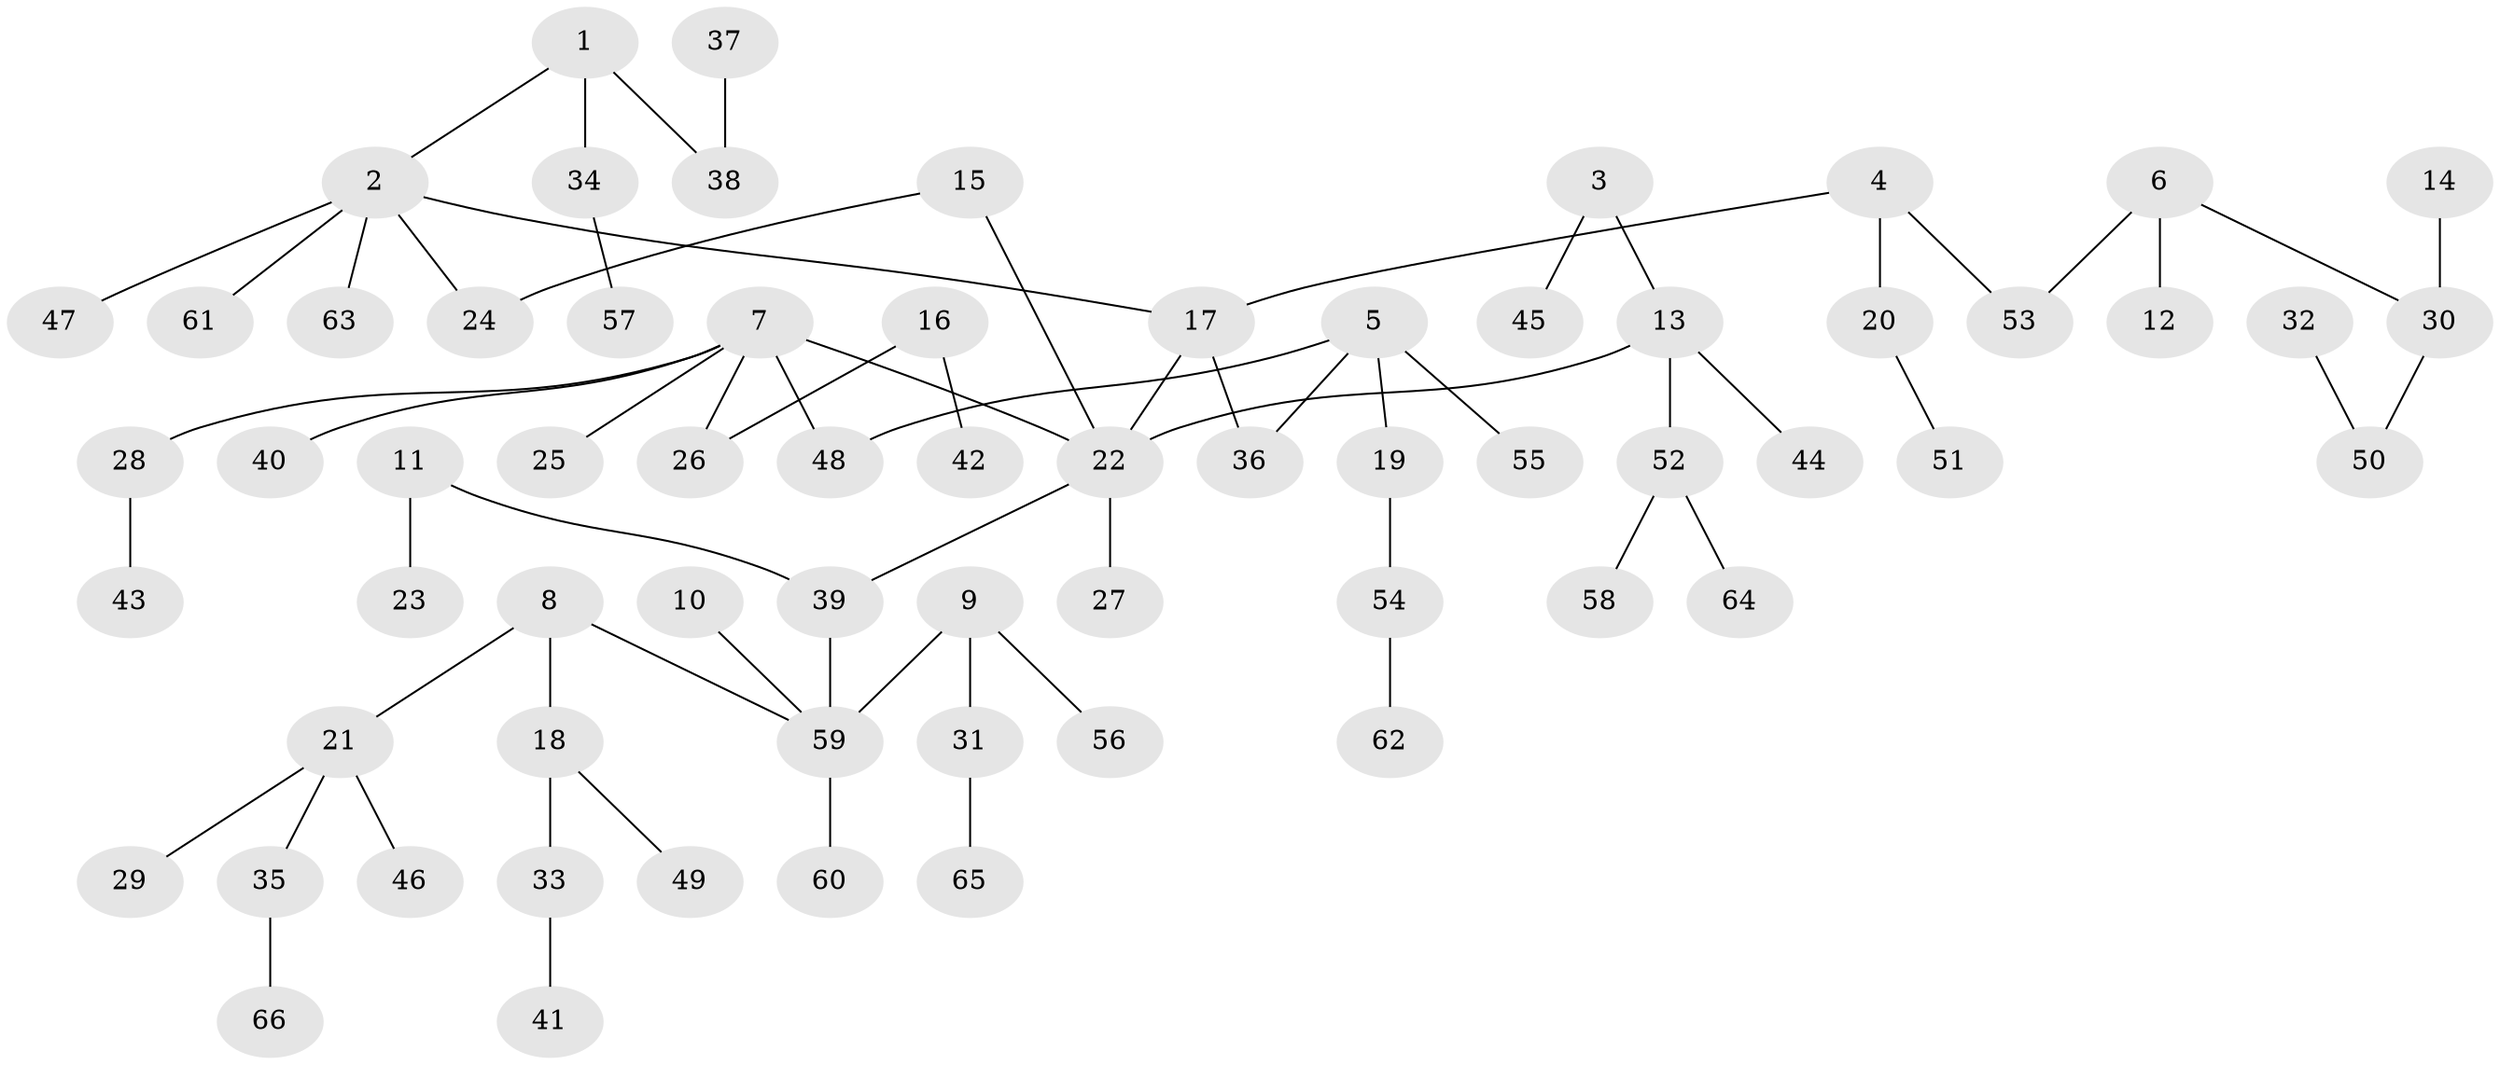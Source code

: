// original degree distribution, {6: 0.022727272727272728, 4: 0.08333333333333333, 3: 0.13636363636363635, 5: 0.022727272727272728, 2: 0.2878787878787879, 1: 0.44696969696969696}
// Generated by graph-tools (version 1.1) at 2025/01/03/09/25 03:01:00]
// undirected, 66 vertices, 67 edges
graph export_dot {
graph [start="1"]
  node [color=gray90,style=filled];
  1;
  2;
  3;
  4;
  5;
  6;
  7;
  8;
  9;
  10;
  11;
  12;
  13;
  14;
  15;
  16;
  17;
  18;
  19;
  20;
  21;
  22;
  23;
  24;
  25;
  26;
  27;
  28;
  29;
  30;
  31;
  32;
  33;
  34;
  35;
  36;
  37;
  38;
  39;
  40;
  41;
  42;
  43;
  44;
  45;
  46;
  47;
  48;
  49;
  50;
  51;
  52;
  53;
  54;
  55;
  56;
  57;
  58;
  59;
  60;
  61;
  62;
  63;
  64;
  65;
  66;
  1 -- 2 [weight=1.0];
  1 -- 34 [weight=1.0];
  1 -- 38 [weight=1.0];
  2 -- 17 [weight=1.0];
  2 -- 24 [weight=1.0];
  2 -- 47 [weight=1.0];
  2 -- 61 [weight=1.0];
  2 -- 63 [weight=1.0];
  3 -- 13 [weight=1.0];
  3 -- 45 [weight=1.0];
  4 -- 17 [weight=1.0];
  4 -- 20 [weight=1.0];
  4 -- 53 [weight=1.0];
  5 -- 19 [weight=1.0];
  5 -- 36 [weight=1.0];
  5 -- 48 [weight=1.0];
  5 -- 55 [weight=1.0];
  6 -- 12 [weight=1.0];
  6 -- 30 [weight=1.0];
  6 -- 53 [weight=1.0];
  7 -- 22 [weight=1.0];
  7 -- 25 [weight=1.0];
  7 -- 26 [weight=1.0];
  7 -- 28 [weight=1.0];
  7 -- 40 [weight=1.0];
  7 -- 48 [weight=1.0];
  8 -- 18 [weight=1.0];
  8 -- 21 [weight=1.0];
  8 -- 59 [weight=1.0];
  9 -- 31 [weight=1.0];
  9 -- 56 [weight=1.0];
  9 -- 59 [weight=1.0];
  10 -- 59 [weight=1.0];
  11 -- 23 [weight=1.0];
  11 -- 39 [weight=1.0];
  13 -- 22 [weight=1.0];
  13 -- 44 [weight=1.0];
  13 -- 52 [weight=1.0];
  14 -- 30 [weight=1.0];
  15 -- 22 [weight=1.0];
  15 -- 24 [weight=1.0];
  16 -- 26 [weight=1.0];
  16 -- 42 [weight=1.0];
  17 -- 22 [weight=1.0];
  17 -- 36 [weight=1.0];
  18 -- 33 [weight=1.0];
  18 -- 49 [weight=1.0];
  19 -- 54 [weight=1.0];
  20 -- 51 [weight=1.0];
  21 -- 29 [weight=1.0];
  21 -- 35 [weight=1.0];
  21 -- 46 [weight=1.0];
  22 -- 27 [weight=1.0];
  22 -- 39 [weight=1.0];
  28 -- 43 [weight=1.0];
  30 -- 50 [weight=1.0];
  31 -- 65 [weight=1.0];
  32 -- 50 [weight=1.0];
  33 -- 41 [weight=1.0];
  34 -- 57 [weight=1.0];
  35 -- 66 [weight=1.0];
  37 -- 38 [weight=1.0];
  39 -- 59 [weight=1.0];
  52 -- 58 [weight=1.0];
  52 -- 64 [weight=1.0];
  54 -- 62 [weight=1.0];
  59 -- 60 [weight=1.0];
}
